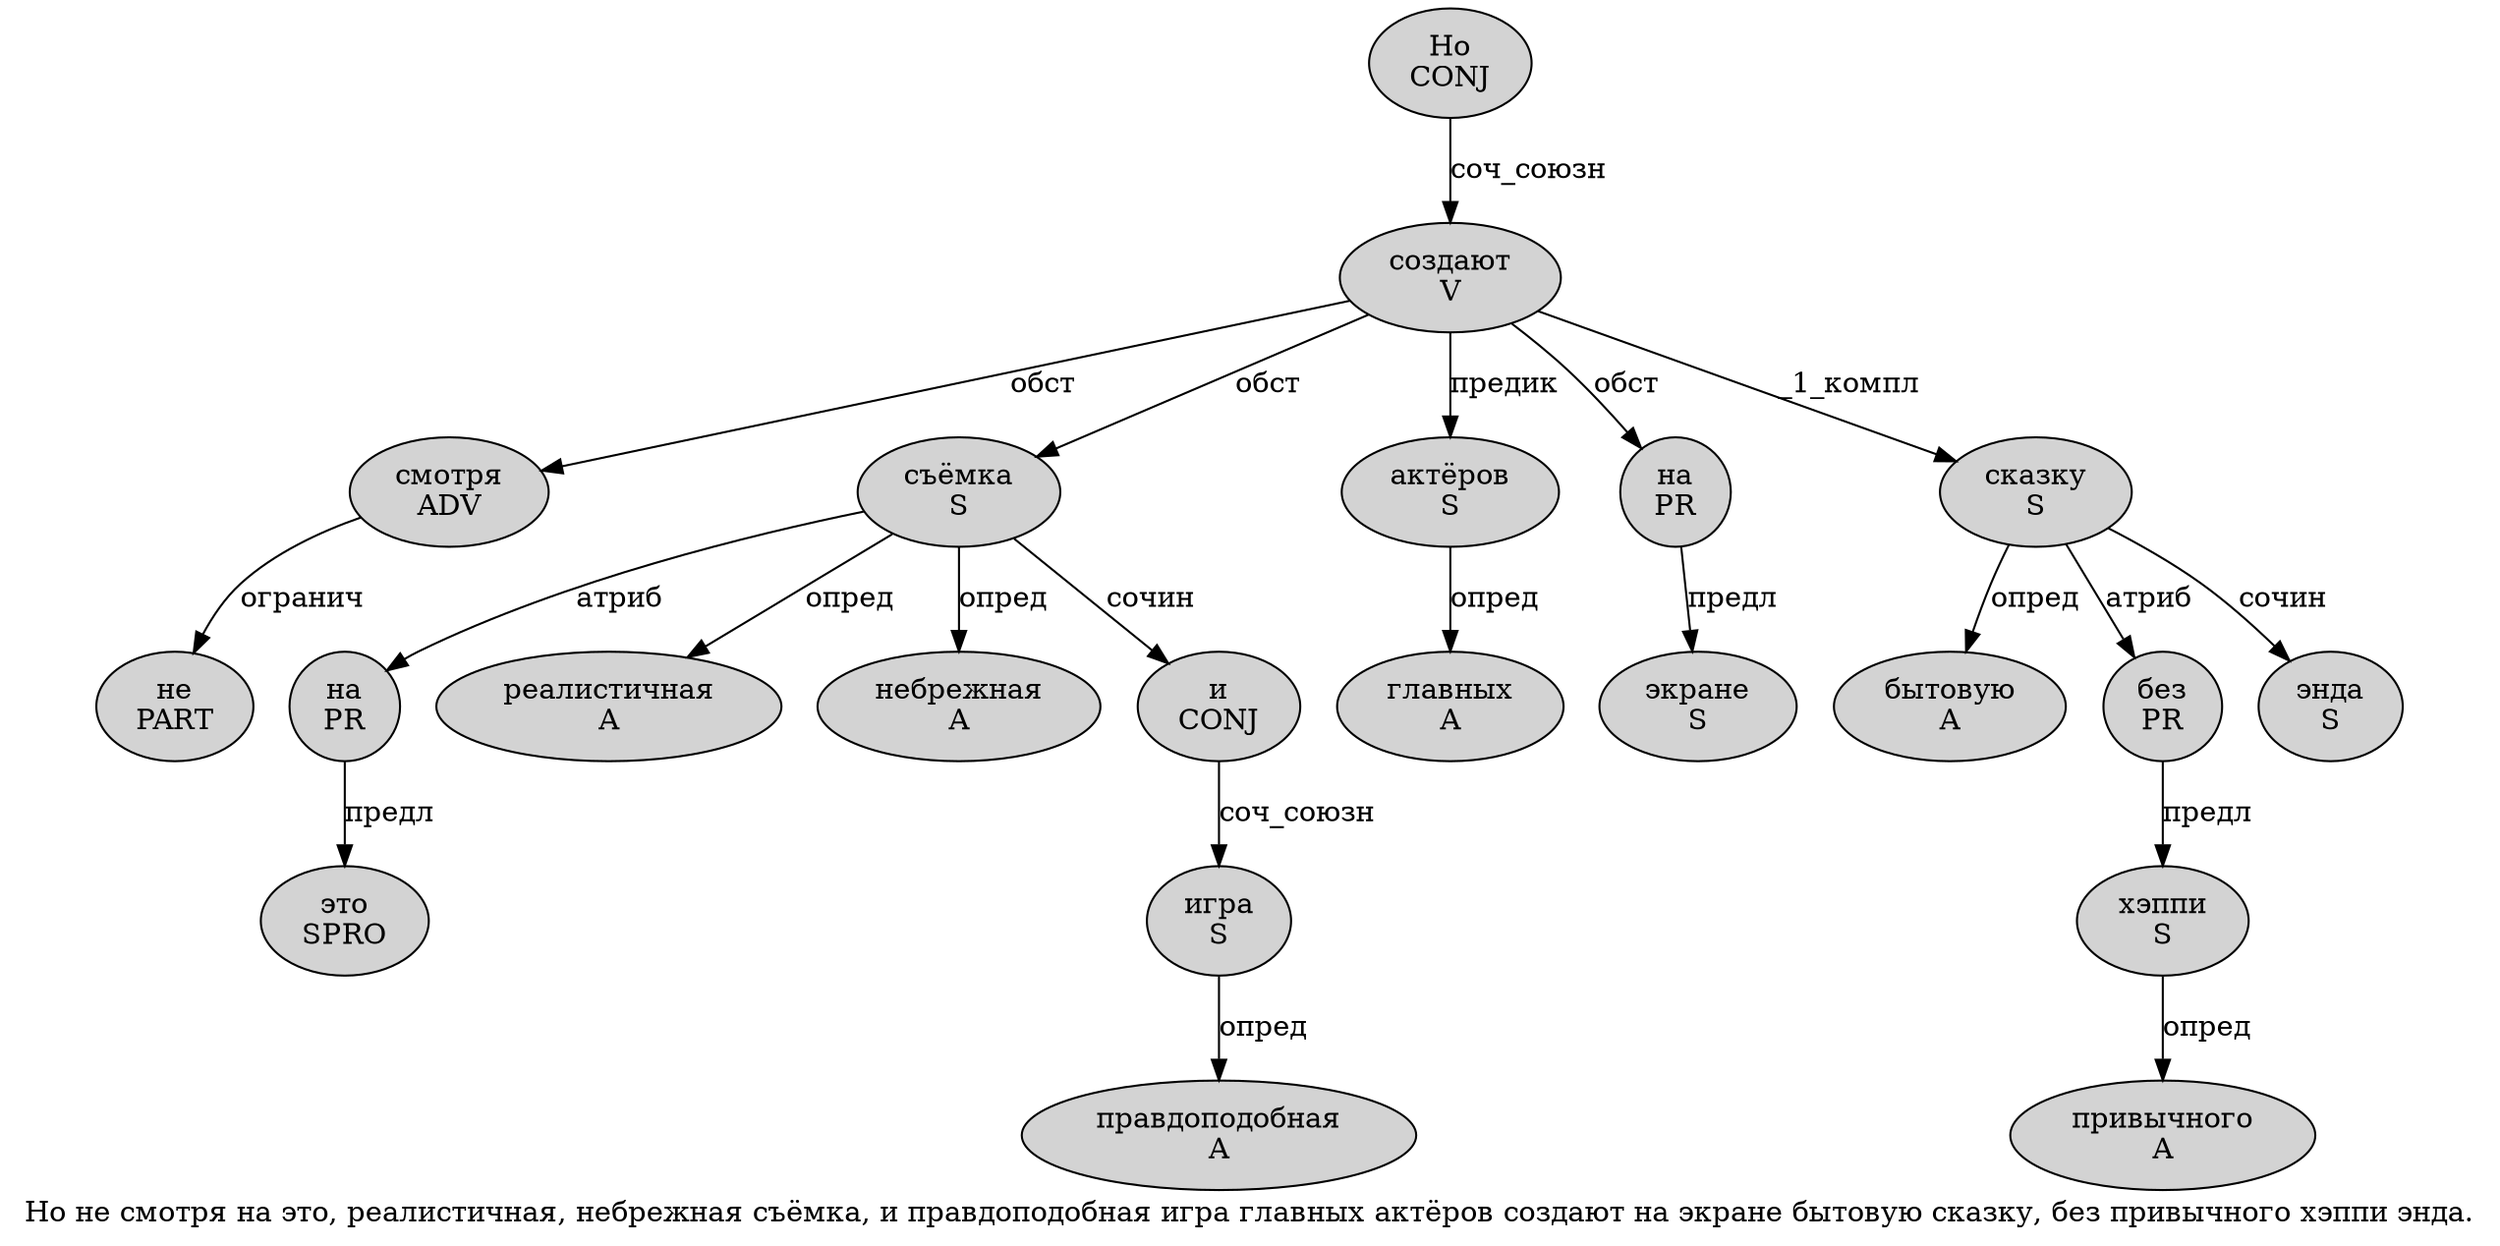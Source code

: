 digraph SENTENCE_302 {
	graph [label="Но не смотря на это, реалистичная, небрежная съёмка, и правдоподобная игра главных актёров создают на экране бытовую сказку, без привычного хэппи энда."]
	node [style=filled]
		0 [label="Но
CONJ" color="" fillcolor=lightgray penwidth=1 shape=ellipse]
		1 [label="не
PART" color="" fillcolor=lightgray penwidth=1 shape=ellipse]
		2 [label="смотря
ADV" color="" fillcolor=lightgray penwidth=1 shape=ellipse]
		3 [label="на
PR" color="" fillcolor=lightgray penwidth=1 shape=ellipse]
		4 [label="это
SPRO" color="" fillcolor=lightgray penwidth=1 shape=ellipse]
		6 [label="реалистичная
A" color="" fillcolor=lightgray penwidth=1 shape=ellipse]
		8 [label="небрежная
A" color="" fillcolor=lightgray penwidth=1 shape=ellipse]
		9 [label="съёмка
S" color="" fillcolor=lightgray penwidth=1 shape=ellipse]
		11 [label="и
CONJ" color="" fillcolor=lightgray penwidth=1 shape=ellipse]
		12 [label="правдоподобная
A" color="" fillcolor=lightgray penwidth=1 shape=ellipse]
		13 [label="игра
S" color="" fillcolor=lightgray penwidth=1 shape=ellipse]
		14 [label="главных
A" color="" fillcolor=lightgray penwidth=1 shape=ellipse]
		15 [label="актёров
S" color="" fillcolor=lightgray penwidth=1 shape=ellipse]
		16 [label="создают
V" color="" fillcolor=lightgray penwidth=1 shape=ellipse]
		17 [label="на
PR" color="" fillcolor=lightgray penwidth=1 shape=ellipse]
		18 [label="экране
S" color="" fillcolor=lightgray penwidth=1 shape=ellipse]
		19 [label="бытовую
A" color="" fillcolor=lightgray penwidth=1 shape=ellipse]
		20 [label="сказку
S" color="" fillcolor=lightgray penwidth=1 shape=ellipse]
		22 [label="без
PR" color="" fillcolor=lightgray penwidth=1 shape=ellipse]
		23 [label="привычного
A" color="" fillcolor=lightgray penwidth=1 shape=ellipse]
		24 [label="хэппи
S" color="" fillcolor=lightgray penwidth=1 shape=ellipse]
		25 [label="энда
S" color="" fillcolor=lightgray penwidth=1 shape=ellipse]
			3 -> 4 [label="предл"]
			2 -> 1 [label="огранич"]
			22 -> 24 [label="предл"]
			0 -> 16 [label="соч_союзн"]
			16 -> 2 [label="обст"]
			16 -> 9 [label="обст"]
			16 -> 15 [label="предик"]
			16 -> 17 [label="обст"]
			16 -> 20 [label="_1_компл"]
			24 -> 23 [label="опред"]
			9 -> 3 [label="атриб"]
			9 -> 6 [label="опред"]
			9 -> 8 [label="опред"]
			9 -> 11 [label="сочин"]
			11 -> 13 [label="соч_союзн"]
			20 -> 19 [label="опред"]
			20 -> 22 [label="атриб"]
			20 -> 25 [label="сочин"]
			13 -> 12 [label="опред"]
			15 -> 14 [label="опред"]
			17 -> 18 [label="предл"]
}